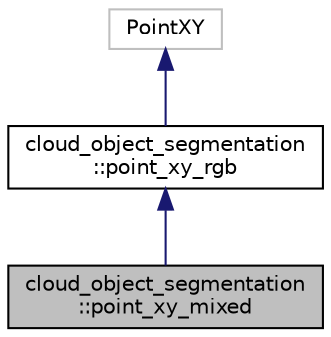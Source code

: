 digraph "cloud_object_segmentation::point_xy_mixed"
{
  edge [fontname="Helvetica",fontsize="10",labelfontname="Helvetica",labelfontsize="10"];
  node [fontname="Helvetica",fontsize="10",shape=record];
  Node1 [label="cloud_object_segmentation\l::point_xy_mixed",height=0.2,width=0.4,color="black", fillcolor="grey75", style="filled", fontcolor="black"];
  Node2 -> Node1 [dir="back",color="midnightblue",fontsize="10",style="solid",fontname="Helvetica"];
  Node2 [label="cloud_object_segmentation\l::point_xy_rgb",height=0.2,width=0.4,color="black", fillcolor="white", style="filled",URL="$classcloud__object__segmentation_1_1point__xy__rgb.html"];
  Node3 -> Node2 [dir="back",color="midnightblue",fontsize="10",style="solid",fontname="Helvetica"];
  Node3 [label="PointXY",height=0.2,width=0.4,color="grey75", fillcolor="white", style="filled"];
}
